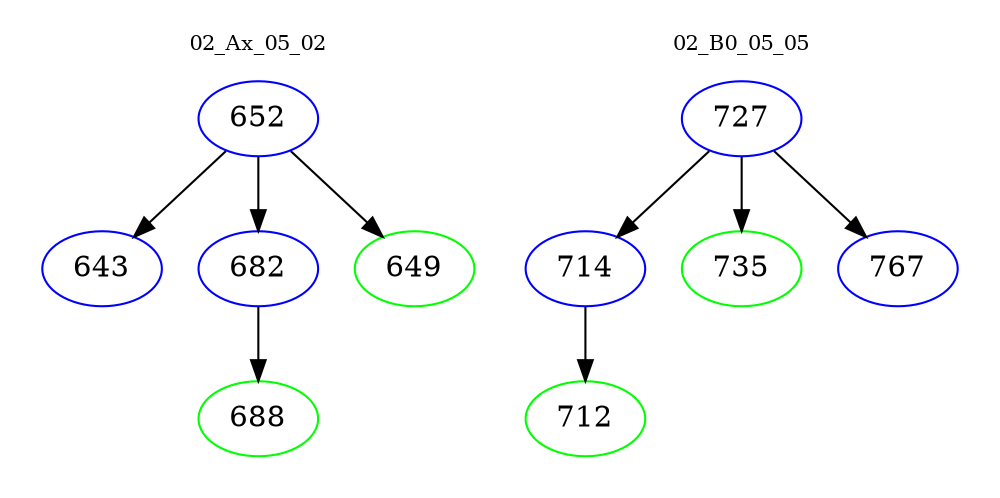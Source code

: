digraph{
subgraph cluster_0 {
color = white
label = "02_Ax_05_02";
fontsize=10;
T0_652 [label="652", color="blue"]
T0_652 -> T0_643 [color="black"]
T0_643 [label="643", color="blue"]
T0_652 -> T0_682 [color="black"]
T0_682 [label="682", color="blue"]
T0_682 -> T0_688 [color="black"]
T0_688 [label="688", color="green"]
T0_652 -> T0_649 [color="black"]
T0_649 [label="649", color="green"]
}
subgraph cluster_1 {
color = white
label = "02_B0_05_05";
fontsize=10;
T1_727 [label="727", color="blue"]
T1_727 -> T1_714 [color="black"]
T1_714 [label="714", color="blue"]
T1_714 -> T1_712 [color="black"]
T1_712 [label="712", color="green"]
T1_727 -> T1_735 [color="black"]
T1_735 [label="735", color="green"]
T1_727 -> T1_767 [color="black"]
T1_767 [label="767", color="blue"]
}
}
